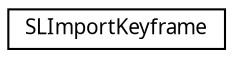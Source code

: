 digraph "Graphical Class Hierarchy"
{
 // LATEX_PDF_SIZE
  edge [fontname="Arial.ttf",fontsize="10",labelfontname="Arial.ttf",labelfontsize="10"];
  node [fontname="Arial.ttf",fontsize="10",shape=record];
  rankdir="LR";
  Node0 [label="SLImportKeyframe",height=0.2,width=0.4,color="black", fillcolor="white", style="filled",URL="$struct_s_l_import_keyframe.html",tooltip="Temporary struct to hold keyframe data during assimp import."];
}
